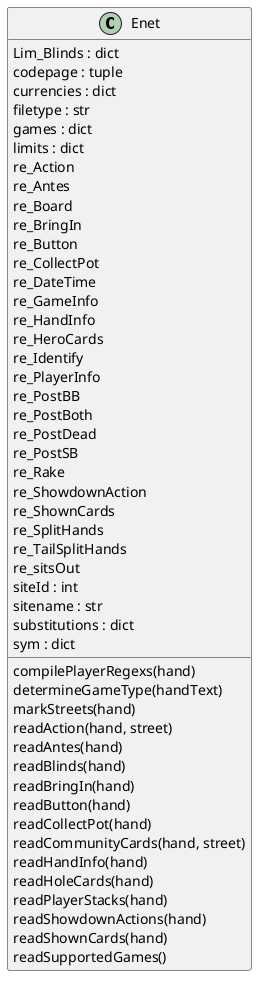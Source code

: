 @startuml classes
set namespaceSeparator none
class "Enet" as EnetToFpdb.Enet {
  Lim_Blinds : dict
  codepage : tuple
  currencies : dict
  filetype : str
  games : dict
  limits : dict
  re_Action
  re_Antes
  re_Board
  re_BringIn
  re_Button
  re_CollectPot
  re_DateTime
  re_GameInfo
  re_HandInfo
  re_HeroCards
  re_Identify
  re_PlayerInfo
  re_PostBB
  re_PostBoth
  re_PostDead
  re_PostSB
  re_Rake
  re_ShowdownAction
  re_ShownCards
  re_SplitHands
  re_TailSplitHands
  re_sitsOut
  siteId : int
  sitename : str
  substitutions : dict
  sym : dict
  compilePlayerRegexs(hand)
  determineGameType(handText)
  markStreets(hand)
  readAction(hand, street)
  readAntes(hand)
  readBlinds(hand)
  readBringIn(hand)
  readButton(hand)
  readCollectPot(hand)
  readCommunityCards(hand, street)
  readHandInfo(hand)
  readHoleCards(hand)
  readPlayerStacks(hand)
  readShowdownActions(hand)
  readShownCards(hand)
  readSupportedGames()
}
@enduml
